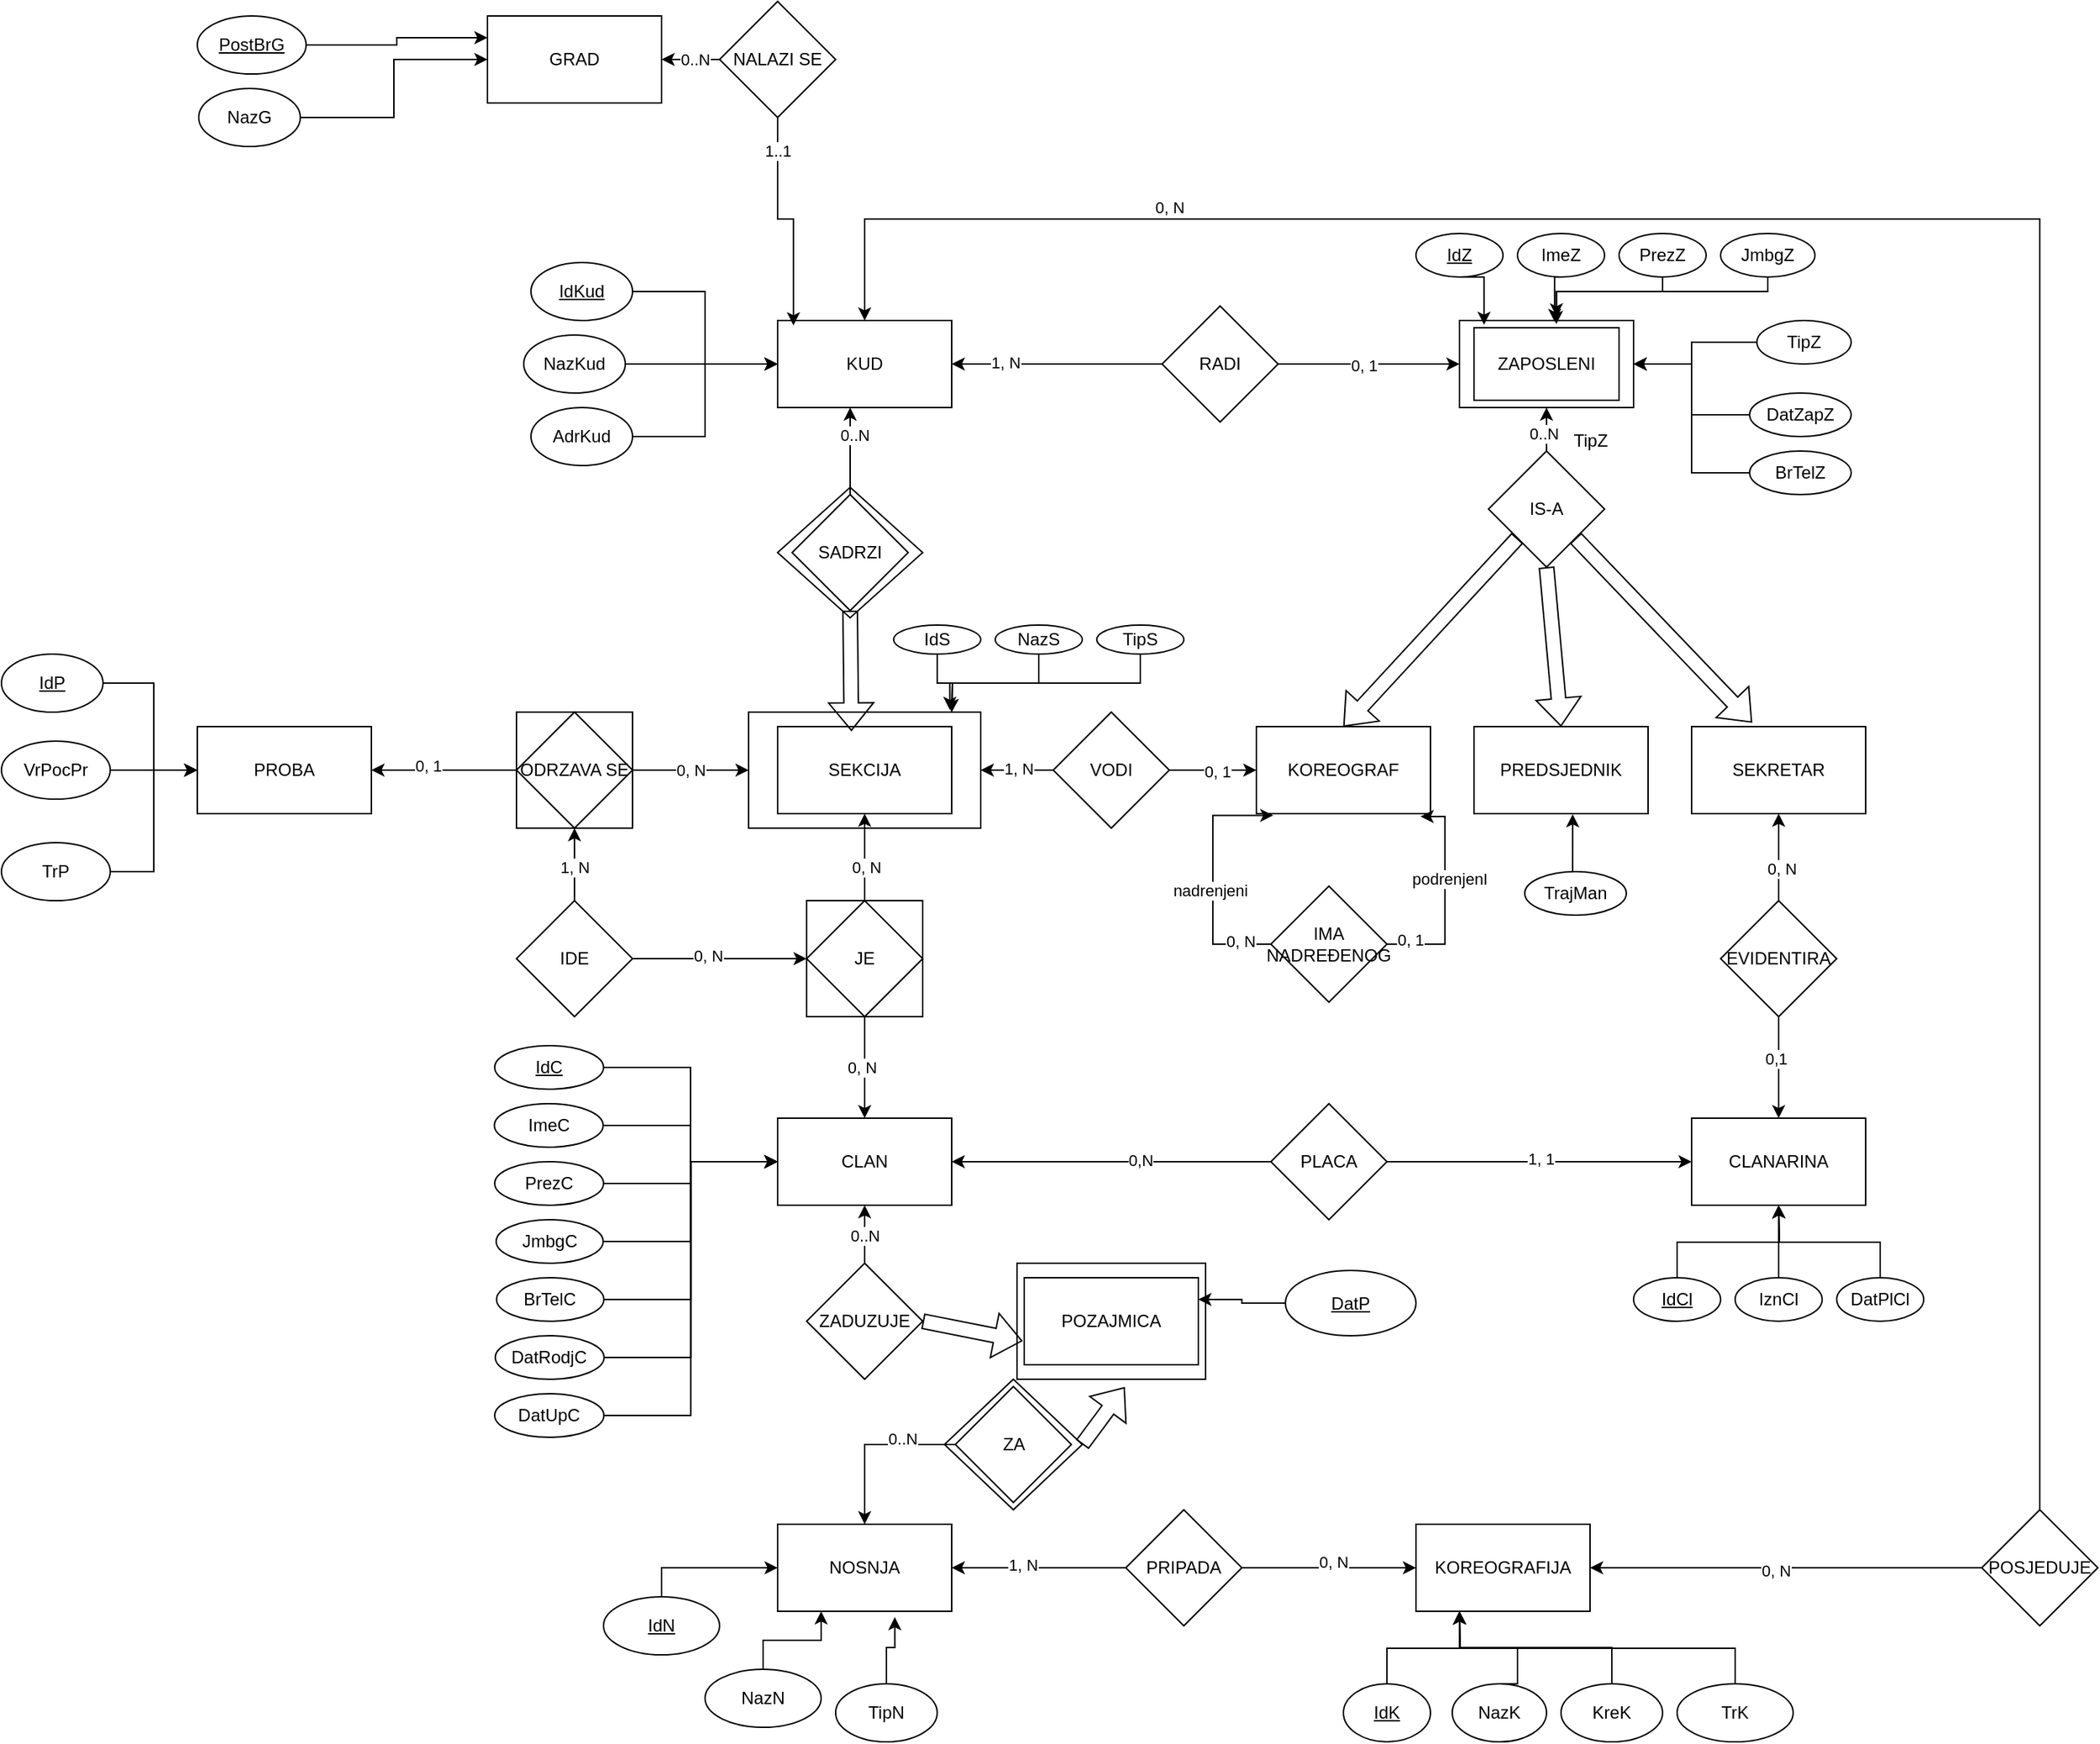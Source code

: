 <mxfile version="24.9.0">
  <diagram name="Page-1" id="mIZZKAZB9E--skXBiEiF">
    <mxGraphModel dx="1900" dy="522" grid="1" gridSize="10" guides="1" tooltips="1" connect="1" arrows="1" fold="1" page="1" pageScale="1" pageWidth="850" pageHeight="1100" math="0" shadow="0">
      <root>
        <mxCell id="0" />
        <mxCell id="1" parent="0" />
        <mxCell id="s2S6JgME6SzRMrmq0q6a-17" value="" style="rounded=0;whiteSpace=wrap;html=1;" parent="1" vertex="1">
          <mxGeometry x="285" y="910" width="130" height="80" as="geometry" />
        </mxCell>
        <mxCell id="CM2-VIgjt1Z2L4gnI3Ru-36" value="" style="rounded=0;whiteSpace=wrap;html=1;" parent="1" vertex="1">
          <mxGeometry x="100" y="530" width="160" height="80" as="geometry" />
        </mxCell>
        <mxCell id="CM2-VIgjt1Z2L4gnI3Ru-21" value="" style="rounded=0;whiteSpace=wrap;html=1;" parent="1" vertex="1">
          <mxGeometry x="140" y="660" width="80" height="80" as="geometry" />
        </mxCell>
        <mxCell id="CM2-VIgjt1Z2L4gnI3Ru-20" value="" style="rounded=0;whiteSpace=wrap;html=1;" parent="1" vertex="1">
          <mxGeometry x="-60" y="530" width="80" height="80" as="geometry" />
        </mxCell>
        <mxCell id="CM2-VIgjt1Z2L4gnI3Ru-6" value="" style="rhombus;whiteSpace=wrap;html=1;" parent="1" vertex="1">
          <mxGeometry x="120" y="375" width="100" height="90" as="geometry" />
        </mxCell>
        <mxCell id="hy04I8dhIgJNK-ExyN5S-1" value="KUD" style="rounded=0;whiteSpace=wrap;html=1;" parent="1" vertex="1">
          <mxGeometry x="120" y="260" width="120" height="60" as="geometry" />
        </mxCell>
        <mxCell id="hy04I8dhIgJNK-ExyN5S-2" value="" style="rounded=0;whiteSpace=wrap;html=1;" parent="1" vertex="1">
          <mxGeometry x="590" y="260" width="120" height="60" as="geometry" />
        </mxCell>
        <mxCell id="hy04I8dhIgJNK-ExyN5S-3" value="RADI" style="rhombus;whiteSpace=wrap;html=1;" parent="1" vertex="1">
          <mxGeometry x="385" y="250" width="80" height="80" as="geometry" />
        </mxCell>
        <mxCell id="hy04I8dhIgJNK-ExyN5S-4" value="" style="endArrow=classic;html=1;rounded=0;exitX=1;exitY=0.5;exitDx=0;exitDy=0;entryX=0;entryY=0.5;entryDx=0;entryDy=0;" parent="1" source="hy04I8dhIgJNK-ExyN5S-3" target="hy04I8dhIgJNK-ExyN5S-2" edge="1">
          <mxGeometry width="50" height="50" relative="1" as="geometry">
            <mxPoint x="420" y="280" as="sourcePoint" />
            <mxPoint x="470" y="230" as="targetPoint" />
          </mxGeometry>
        </mxCell>
        <mxCell id="CM2-VIgjt1Z2L4gnI3Ru-40" value="0, 1" style="edgeLabel;html=1;align=center;verticalAlign=middle;resizable=0;points=[];" parent="hy04I8dhIgJNK-ExyN5S-4" vertex="1" connectable="0">
          <mxGeometry x="-0.062" y="-1" relative="1" as="geometry">
            <mxPoint as="offset" />
          </mxGeometry>
        </mxCell>
        <mxCell id="hy04I8dhIgJNK-ExyN5S-5" value="" style="endArrow=classic;html=1;rounded=0;exitX=0;exitY=0.5;exitDx=0;exitDy=0;entryX=1;entryY=0.5;entryDx=0;entryDy=0;" parent="1" source="hy04I8dhIgJNK-ExyN5S-3" target="hy04I8dhIgJNK-ExyN5S-1" edge="1">
          <mxGeometry width="50" height="50" relative="1" as="geometry">
            <mxPoint x="420" y="280" as="sourcePoint" />
            <mxPoint x="470" y="230" as="targetPoint" />
          </mxGeometry>
        </mxCell>
        <mxCell id="CM2-VIgjt1Z2L4gnI3Ru-39" value="1, N" style="edgeLabel;html=1;align=center;verticalAlign=middle;resizable=0;points=[];" parent="hy04I8dhIgJNK-ExyN5S-5" vertex="1" connectable="0">
          <mxGeometry x="0.499" y="-1" relative="1" as="geometry">
            <mxPoint as="offset" />
          </mxGeometry>
        </mxCell>
        <mxCell id="hy04I8dhIgJNK-ExyN5S-6" value="PREDSJEDNIK" style="rounded=0;whiteSpace=wrap;html=1;" parent="1" vertex="1">
          <mxGeometry x="600" y="540" width="120" height="60" as="geometry" />
        </mxCell>
        <mxCell id="hy04I8dhIgJNK-ExyN5S-7" value="SEKRETAR" style="rounded=0;whiteSpace=wrap;html=1;" parent="1" vertex="1">
          <mxGeometry x="750" y="540" width="120" height="60" as="geometry" />
        </mxCell>
        <mxCell id="hy04I8dhIgJNK-ExyN5S-10" value="KOREOGRAF" style="rounded=0;whiteSpace=wrap;html=1;" parent="1" vertex="1">
          <mxGeometry x="450" y="540" width="120" height="60" as="geometry" />
        </mxCell>
        <mxCell id="hy04I8dhIgJNK-ExyN5S-15" value="CLAN" style="rounded=0;whiteSpace=wrap;html=1;" parent="1" vertex="1">
          <mxGeometry x="120" y="810" width="120" height="60" as="geometry" />
        </mxCell>
        <mxCell id="hy04I8dhIgJNK-ExyN5S-43" style="edgeStyle=orthogonalEdgeStyle;rounded=0;orthogonalLoop=1;jettySize=auto;html=1;exitX=0.5;exitY=0;exitDx=0;exitDy=0;entryX=0.5;entryY=1;entryDx=0;entryDy=0;" parent="1" source="hy04I8dhIgJNK-ExyN5S-41" target="hy04I8dhIgJNK-ExyN5S-2" edge="1">
          <mxGeometry relative="1" as="geometry" />
        </mxCell>
        <mxCell id="s2S6JgME6SzRMrmq0q6a-3" value="0..N" style="edgeLabel;html=1;align=center;verticalAlign=middle;resizable=0;points=[];" parent="hy04I8dhIgJNK-ExyN5S-43" vertex="1" connectable="0">
          <mxGeometry x="-0.169" y="2" relative="1" as="geometry">
            <mxPoint as="offset" />
          </mxGeometry>
        </mxCell>
        <mxCell id="hy04I8dhIgJNK-ExyN5S-41" value="IS-A" style="rhombus;whiteSpace=wrap;html=1;" parent="1" vertex="1">
          <mxGeometry x="610" y="350" width="80" height="80" as="geometry" />
        </mxCell>
        <mxCell id="hy04I8dhIgJNK-ExyN5S-42" value="" style="shape=flexArrow;endArrow=classic;html=1;rounded=0;exitX=1;exitY=1;exitDx=0;exitDy=0;entryX=0.347;entryY=-0.047;entryDx=0;entryDy=0;entryPerimeter=0;" parent="1" source="hy04I8dhIgJNK-ExyN5S-41" target="hy04I8dhIgJNK-ExyN5S-7" edge="1">
          <mxGeometry width="50" height="50" relative="1" as="geometry">
            <mxPoint x="700" y="440" as="sourcePoint" />
            <mxPoint x="750" y="390" as="targetPoint" />
          </mxGeometry>
        </mxCell>
        <mxCell id="hy04I8dhIgJNK-ExyN5S-44" value="" style="shape=flexArrow;endArrow=classic;html=1;rounded=0;exitX=0.5;exitY=1;exitDx=0;exitDy=0;entryX=0.5;entryY=0;entryDx=0;entryDy=0;" parent="1" source="hy04I8dhIgJNK-ExyN5S-41" target="hy04I8dhIgJNK-ExyN5S-6" edge="1">
          <mxGeometry width="50" height="50" relative="1" as="geometry">
            <mxPoint x="370" y="410" as="sourcePoint" />
            <mxPoint x="420" y="360" as="targetPoint" />
          </mxGeometry>
        </mxCell>
        <mxCell id="hy04I8dhIgJNK-ExyN5S-45" value="" style="shape=flexArrow;endArrow=classic;html=1;rounded=0;exitX=0;exitY=1;exitDx=0;exitDy=0;entryX=0.5;entryY=0;entryDx=0;entryDy=0;" parent="1" source="hy04I8dhIgJNK-ExyN5S-41" target="hy04I8dhIgJNK-ExyN5S-10" edge="1">
          <mxGeometry width="50" height="50" relative="1" as="geometry">
            <mxPoint x="370" y="410" as="sourcePoint" />
            <mxPoint x="420" y="360" as="targetPoint" />
          </mxGeometry>
        </mxCell>
        <mxCell id="hy04I8dhIgJNK-ExyN5S-46" value="CLANARINA" style="rounded=0;whiteSpace=wrap;html=1;" parent="1" vertex="1">
          <mxGeometry x="750" y="810" width="120" height="60" as="geometry" />
        </mxCell>
        <mxCell id="hy04I8dhIgJNK-ExyN5S-49" style="edgeStyle=orthogonalEdgeStyle;rounded=0;orthogonalLoop=1;jettySize=auto;html=1;exitX=1;exitY=0.5;exitDx=0;exitDy=0;entryX=0;entryY=0.5;entryDx=0;entryDy=0;" parent="1" source="hy04I8dhIgJNK-ExyN5S-47" target="hy04I8dhIgJNK-ExyN5S-46" edge="1">
          <mxGeometry relative="1" as="geometry" />
        </mxCell>
        <mxCell id="CM2-VIgjt1Z2L4gnI3Ru-46" value="1, 1" style="edgeLabel;html=1;align=center;verticalAlign=middle;resizable=0;points=[];" parent="hy04I8dhIgJNK-ExyN5S-49" vertex="1" connectable="0">
          <mxGeometry x="0.006" y="2" relative="1" as="geometry">
            <mxPoint as="offset" />
          </mxGeometry>
        </mxCell>
        <mxCell id="CM2-VIgjt1Z2L4gnI3Ru-30" style="edgeStyle=orthogonalEdgeStyle;rounded=0;orthogonalLoop=1;jettySize=auto;html=1;exitX=0;exitY=0.5;exitDx=0;exitDy=0;entryX=1;entryY=0.5;entryDx=0;entryDy=0;" parent="1" source="hy04I8dhIgJNK-ExyN5S-47" target="hy04I8dhIgJNK-ExyN5S-15" edge="1">
          <mxGeometry relative="1" as="geometry" />
        </mxCell>
        <mxCell id="CM2-VIgjt1Z2L4gnI3Ru-45" value="0,N" style="edgeLabel;html=1;align=center;verticalAlign=middle;resizable=0;points=[];" parent="CM2-VIgjt1Z2L4gnI3Ru-30" vertex="1" connectable="0">
          <mxGeometry x="-0.178" y="-1" relative="1" as="geometry">
            <mxPoint as="offset" />
          </mxGeometry>
        </mxCell>
        <mxCell id="hy04I8dhIgJNK-ExyN5S-47" value="PLACA" style="rhombus;whiteSpace=wrap;html=1;" parent="1" vertex="1">
          <mxGeometry x="460" y="800" width="80" height="80" as="geometry" />
        </mxCell>
        <mxCell id="hy04I8dhIgJNK-ExyN5S-51" style="edgeStyle=orthogonalEdgeStyle;rounded=0;orthogonalLoop=1;jettySize=auto;html=1;exitX=0.5;exitY=0;exitDx=0;exitDy=0;entryX=0.5;entryY=1;entryDx=0;entryDy=0;" parent="1" source="hy04I8dhIgJNK-ExyN5S-50" target="hy04I8dhIgJNK-ExyN5S-7" edge="1">
          <mxGeometry relative="1" as="geometry" />
        </mxCell>
        <mxCell id="CM2-VIgjt1Z2L4gnI3Ru-54" value="0, N" style="edgeLabel;html=1;align=center;verticalAlign=middle;resizable=0;points=[];" parent="hy04I8dhIgJNK-ExyN5S-51" vertex="1" connectable="0">
          <mxGeometry x="-0.243" y="-2" relative="1" as="geometry">
            <mxPoint as="offset" />
          </mxGeometry>
        </mxCell>
        <mxCell id="hy04I8dhIgJNK-ExyN5S-52" style="edgeStyle=orthogonalEdgeStyle;rounded=0;orthogonalLoop=1;jettySize=auto;html=1;exitX=0.5;exitY=1;exitDx=0;exitDy=0;entryX=0.5;entryY=0;entryDx=0;entryDy=0;" parent="1" source="hy04I8dhIgJNK-ExyN5S-50" target="hy04I8dhIgJNK-ExyN5S-46" edge="1">
          <mxGeometry relative="1" as="geometry" />
        </mxCell>
        <mxCell id="CM2-VIgjt1Z2L4gnI3Ru-53" value="0,1" style="edgeLabel;html=1;align=center;verticalAlign=middle;resizable=0;points=[];" parent="hy04I8dhIgJNK-ExyN5S-52" vertex="1" connectable="0">
          <mxGeometry x="-0.183" y="-2" relative="1" as="geometry">
            <mxPoint as="offset" />
          </mxGeometry>
        </mxCell>
        <mxCell id="hy04I8dhIgJNK-ExyN5S-50" value="EVIDENTIRA" style="rhombus;whiteSpace=wrap;html=1;" parent="1" vertex="1">
          <mxGeometry x="770" y="660" width="80" height="80" as="geometry" />
        </mxCell>
        <mxCell id="CM2-VIgjt1Z2L4gnI3Ru-3" style="edgeStyle=orthogonalEdgeStyle;rounded=0;orthogonalLoop=1;jettySize=auto;html=1;exitX=0.5;exitY=0;exitDx=0;exitDy=0;" parent="1" source="CM2-VIgjt1Z2L4gnI3Ru-1" target="hy04I8dhIgJNK-ExyN5S-1" edge="1">
          <mxGeometry relative="1" as="geometry">
            <Array as="points">
              <mxPoint x="170" y="340" />
              <mxPoint x="170" y="340" />
            </Array>
          </mxGeometry>
        </mxCell>
        <mxCell id="xCsh317UERCahLKjyAqL-1" value="0..N" style="edgeLabel;html=1;align=center;verticalAlign=middle;resizable=0;points=[];" parent="CM2-VIgjt1Z2L4gnI3Ru-3" vertex="1" connectable="0">
          <mxGeometry x="0.386" y="-3" relative="1" as="geometry">
            <mxPoint as="offset" />
          </mxGeometry>
        </mxCell>
        <mxCell id="CM2-VIgjt1Z2L4gnI3Ru-1" value="SADRZI" style="rhombus;whiteSpace=wrap;html=1;" parent="1" vertex="1">
          <mxGeometry x="130" y="380" width="80" height="80" as="geometry" />
        </mxCell>
        <mxCell id="CM2-VIgjt1Z2L4gnI3Ru-2" value="SEKCIJA" style="rounded=0;whiteSpace=wrap;html=1;" parent="1" vertex="1">
          <mxGeometry x="120" y="540" width="120" height="60" as="geometry" />
        </mxCell>
        <mxCell id="CM2-VIgjt1Z2L4gnI3Ru-8" value="" style="shape=flexArrow;endArrow=classic;html=1;rounded=0;exitX=0.5;exitY=1;exitDx=0;exitDy=0;entryX=0.424;entryY=0.052;entryDx=0;entryDy=0;entryPerimeter=0;" parent="1" source="CM2-VIgjt1Z2L4gnI3Ru-1" target="CM2-VIgjt1Z2L4gnI3Ru-2" edge="1">
          <mxGeometry width="50" height="50" relative="1" as="geometry">
            <mxPoint x="-20" y="500" as="sourcePoint" />
            <mxPoint x="30" y="450" as="targetPoint" />
          </mxGeometry>
        </mxCell>
        <mxCell id="CM2-VIgjt1Z2L4gnI3Ru-10" style="edgeStyle=orthogonalEdgeStyle;rounded=0;orthogonalLoop=1;jettySize=auto;html=1;exitX=0.5;exitY=0;exitDx=0;exitDy=0;entryX=0.5;entryY=1;entryDx=0;entryDy=0;" parent="1" source="CM2-VIgjt1Z2L4gnI3Ru-9" target="CM2-VIgjt1Z2L4gnI3Ru-2" edge="1">
          <mxGeometry relative="1" as="geometry" />
        </mxCell>
        <mxCell id="CM2-VIgjt1Z2L4gnI3Ru-43" value="0, N" style="edgeLabel;html=1;align=center;verticalAlign=middle;resizable=0;points=[];" parent="CM2-VIgjt1Z2L4gnI3Ru-10" vertex="1" connectable="0">
          <mxGeometry x="-0.227" y="-1" relative="1" as="geometry">
            <mxPoint as="offset" />
          </mxGeometry>
        </mxCell>
        <mxCell id="CM2-VIgjt1Z2L4gnI3Ru-11" style="edgeStyle=orthogonalEdgeStyle;rounded=0;orthogonalLoop=1;jettySize=auto;html=1;exitX=0.5;exitY=1;exitDx=0;exitDy=0;entryX=0.5;entryY=0;entryDx=0;entryDy=0;" parent="1" source="CM2-VIgjt1Z2L4gnI3Ru-9" target="hy04I8dhIgJNK-ExyN5S-15" edge="1">
          <mxGeometry relative="1" as="geometry" />
        </mxCell>
        <mxCell id="CM2-VIgjt1Z2L4gnI3Ru-44" value="0, N" style="edgeLabel;html=1;align=center;verticalAlign=middle;resizable=0;points=[];" parent="CM2-VIgjt1Z2L4gnI3Ru-11" vertex="1" connectable="0">
          <mxGeometry x="-0.006" y="-2" relative="1" as="geometry">
            <mxPoint as="offset" />
          </mxGeometry>
        </mxCell>
        <mxCell id="CM2-VIgjt1Z2L4gnI3Ru-9" value="JE" style="rhombus;whiteSpace=wrap;html=1;" parent="1" vertex="1">
          <mxGeometry x="140" y="660" width="80" height="80" as="geometry" />
        </mxCell>
        <mxCell id="CM2-VIgjt1Z2L4gnI3Ru-14" style="edgeStyle=orthogonalEdgeStyle;rounded=0;orthogonalLoop=1;jettySize=auto;html=1;exitX=1;exitY=0.5;exitDx=0;exitDy=0;entryX=0;entryY=0.5;entryDx=0;entryDy=0;" parent="1" source="CM2-VIgjt1Z2L4gnI3Ru-12" target="hy04I8dhIgJNK-ExyN5S-10" edge="1">
          <mxGeometry relative="1" as="geometry" />
        </mxCell>
        <mxCell id="CM2-VIgjt1Z2L4gnI3Ru-41" value="0, 1" style="edgeLabel;html=1;align=center;verticalAlign=middle;resizable=0;points=[];" parent="CM2-VIgjt1Z2L4gnI3Ru-14" vertex="1" connectable="0">
          <mxGeometry x="0.087" y="-1" relative="1" as="geometry">
            <mxPoint as="offset" />
          </mxGeometry>
        </mxCell>
        <mxCell id="CM2-VIgjt1Z2L4gnI3Ru-37" style="edgeStyle=orthogonalEdgeStyle;rounded=0;orthogonalLoop=1;jettySize=auto;html=1;exitX=0;exitY=0.5;exitDx=0;exitDy=0;entryX=1;entryY=0.5;entryDx=0;entryDy=0;" parent="1" source="CM2-VIgjt1Z2L4gnI3Ru-12" target="CM2-VIgjt1Z2L4gnI3Ru-36" edge="1">
          <mxGeometry relative="1" as="geometry" />
        </mxCell>
        <mxCell id="CM2-VIgjt1Z2L4gnI3Ru-42" value="1, N" style="edgeLabel;html=1;align=center;verticalAlign=middle;resizable=0;points=[];" parent="CM2-VIgjt1Z2L4gnI3Ru-37" vertex="1" connectable="0">
          <mxGeometry x="-0.024" y="-1" relative="1" as="geometry">
            <mxPoint as="offset" />
          </mxGeometry>
        </mxCell>
        <mxCell id="CM2-VIgjt1Z2L4gnI3Ru-12" value="VODI" style="rhombus;whiteSpace=wrap;html=1;" parent="1" vertex="1">
          <mxGeometry x="310" y="530" width="80" height="80" as="geometry" />
        </mxCell>
        <mxCell id="CM2-VIgjt1Z2L4gnI3Ru-15" value="PROBA" style="rounded=0;whiteSpace=wrap;html=1;" parent="1" vertex="1">
          <mxGeometry x="-280" y="540" width="120" height="60" as="geometry" />
        </mxCell>
        <mxCell id="CM2-VIgjt1Z2L4gnI3Ru-18" style="edgeStyle=orthogonalEdgeStyle;rounded=0;orthogonalLoop=1;jettySize=auto;html=1;exitX=0;exitY=0.5;exitDx=0;exitDy=0;entryX=1;entryY=0.5;entryDx=0;entryDy=0;" parent="1" source="CM2-VIgjt1Z2L4gnI3Ru-16" target="CM2-VIgjt1Z2L4gnI3Ru-15" edge="1">
          <mxGeometry relative="1" as="geometry" />
        </mxCell>
        <mxCell id="CM2-VIgjt1Z2L4gnI3Ru-47" value="0, 1" style="edgeLabel;html=1;align=center;verticalAlign=middle;resizable=0;points=[];" parent="CM2-VIgjt1Z2L4gnI3Ru-18" vertex="1" connectable="0">
          <mxGeometry x="0.224" y="-3" relative="1" as="geometry">
            <mxPoint as="offset" />
          </mxGeometry>
        </mxCell>
        <mxCell id="CM2-VIgjt1Z2L4gnI3Ru-38" style="edgeStyle=orthogonalEdgeStyle;rounded=0;orthogonalLoop=1;jettySize=auto;html=1;exitX=1;exitY=0.5;exitDx=0;exitDy=0;entryX=0;entryY=0.5;entryDx=0;entryDy=0;" parent="1" source="CM2-VIgjt1Z2L4gnI3Ru-16" target="CM2-VIgjt1Z2L4gnI3Ru-36" edge="1">
          <mxGeometry relative="1" as="geometry" />
        </mxCell>
        <mxCell id="CM2-VIgjt1Z2L4gnI3Ru-48" value="0, N" style="edgeLabel;html=1;align=center;verticalAlign=middle;resizable=0;points=[];" parent="CM2-VIgjt1Z2L4gnI3Ru-38" vertex="1" connectable="0">
          <mxGeometry x="-0.005" relative="1" as="geometry">
            <mxPoint as="offset" />
          </mxGeometry>
        </mxCell>
        <mxCell id="CM2-VIgjt1Z2L4gnI3Ru-16" value="ODRZAVA SE" style="rhombus;whiteSpace=wrap;html=1;" parent="1" vertex="1">
          <mxGeometry x="-60" y="530" width="80" height="80" as="geometry" />
        </mxCell>
        <mxCell id="CM2-VIgjt1Z2L4gnI3Ru-23" style="edgeStyle=orthogonalEdgeStyle;rounded=0;orthogonalLoop=1;jettySize=auto;html=1;exitX=1;exitY=0.5;exitDx=0;exitDy=0;entryX=0;entryY=0.5;entryDx=0;entryDy=0;" parent="1" source="CM2-VIgjt1Z2L4gnI3Ru-22" target="CM2-VIgjt1Z2L4gnI3Ru-9" edge="1">
          <mxGeometry relative="1" as="geometry">
            <Array as="points">
              <mxPoint x="70" y="700" />
              <mxPoint x="70" y="700" />
            </Array>
          </mxGeometry>
        </mxCell>
        <mxCell id="CM2-VIgjt1Z2L4gnI3Ru-49" value="0, N" style="edgeLabel;html=1;align=center;verticalAlign=middle;resizable=0;points=[];" parent="CM2-VIgjt1Z2L4gnI3Ru-23" vertex="1" connectable="0">
          <mxGeometry x="-0.137" y="2" relative="1" as="geometry">
            <mxPoint as="offset" />
          </mxGeometry>
        </mxCell>
        <mxCell id="CM2-VIgjt1Z2L4gnI3Ru-24" style="edgeStyle=orthogonalEdgeStyle;rounded=0;orthogonalLoop=1;jettySize=auto;html=1;exitX=0.5;exitY=0;exitDx=0;exitDy=0;entryX=0.5;entryY=1;entryDx=0;entryDy=0;" parent="1" source="CM2-VIgjt1Z2L4gnI3Ru-22" target="CM2-VIgjt1Z2L4gnI3Ru-16" edge="1">
          <mxGeometry relative="1" as="geometry" />
        </mxCell>
        <mxCell id="CM2-VIgjt1Z2L4gnI3Ru-50" value="1, N" style="edgeLabel;html=1;align=center;verticalAlign=middle;resizable=0;points=[];" parent="CM2-VIgjt1Z2L4gnI3Ru-24" vertex="1" connectable="0">
          <mxGeometry x="-0.072" relative="1" as="geometry">
            <mxPoint as="offset" />
          </mxGeometry>
        </mxCell>
        <mxCell id="CM2-VIgjt1Z2L4gnI3Ru-22" value="IDE" style="rhombus;whiteSpace=wrap;html=1;" parent="1" vertex="1">
          <mxGeometry x="-60" y="660" width="80" height="80" as="geometry" />
        </mxCell>
        <mxCell id="joY-Sn_8TgXlIj9j0hOH-3" style="edgeStyle=orthogonalEdgeStyle;rounded=0;orthogonalLoop=1;jettySize=auto;html=1;exitX=0.5;exitY=0;exitDx=0;exitDy=0;entryX=0.5;entryY=1;entryDx=0;entryDy=0;" edge="1" parent="1" source="CM2-VIgjt1Z2L4gnI3Ru-25" target="hy04I8dhIgJNK-ExyN5S-15">
          <mxGeometry relative="1" as="geometry" />
        </mxCell>
        <mxCell id="joY-Sn_8TgXlIj9j0hOH-4" value="0..N" style="edgeLabel;html=1;align=center;verticalAlign=middle;resizable=0;points=[];" vertex="1" connectable="0" parent="joY-Sn_8TgXlIj9j0hOH-3">
          <mxGeometry x="-0.03" relative="1" as="geometry">
            <mxPoint as="offset" />
          </mxGeometry>
        </mxCell>
        <mxCell id="CM2-VIgjt1Z2L4gnI3Ru-25" value="ZADUZUJE" style="rhombus;whiteSpace=wrap;html=1;" parent="1" vertex="1">
          <mxGeometry x="140" y="910" width="80" height="80" as="geometry" />
        </mxCell>
        <mxCell id="CM2-VIgjt1Z2L4gnI3Ru-27" value="NOSNJA" style="rounded=0;whiteSpace=wrap;html=1;" parent="1" vertex="1">
          <mxGeometry x="120" y="1090" width="120" height="60" as="geometry" />
        </mxCell>
        <mxCell id="CM2-VIgjt1Z2L4gnI3Ru-55" value="KOREOGRAFIJA" style="rounded=0;whiteSpace=wrap;html=1;" parent="1" vertex="1">
          <mxGeometry x="560" y="1090" width="120" height="60" as="geometry" />
        </mxCell>
        <mxCell id="CM2-VIgjt1Z2L4gnI3Ru-59" style="edgeStyle=orthogonalEdgeStyle;rounded=0;orthogonalLoop=1;jettySize=auto;html=1;exitX=0;exitY=0.5;exitDx=0;exitDy=0;entryX=1;entryY=0.5;entryDx=0;entryDy=0;" parent="1" source="CM2-VIgjt1Z2L4gnI3Ru-57" target="CM2-VIgjt1Z2L4gnI3Ru-27" edge="1">
          <mxGeometry relative="1" as="geometry" />
        </mxCell>
        <mxCell id="CM2-VIgjt1Z2L4gnI3Ru-61" value="1, N" style="edgeLabel;html=1;align=center;verticalAlign=middle;resizable=0;points=[];" parent="CM2-VIgjt1Z2L4gnI3Ru-59" vertex="1" connectable="0">
          <mxGeometry x="0.19" y="-2" relative="1" as="geometry">
            <mxPoint as="offset" />
          </mxGeometry>
        </mxCell>
        <mxCell id="CM2-VIgjt1Z2L4gnI3Ru-60" style="edgeStyle=orthogonalEdgeStyle;rounded=0;orthogonalLoop=1;jettySize=auto;html=1;exitX=1;exitY=0.5;exitDx=0;exitDy=0;entryX=0;entryY=0.5;entryDx=0;entryDy=0;" parent="1" source="CM2-VIgjt1Z2L4gnI3Ru-57" target="CM2-VIgjt1Z2L4gnI3Ru-55" edge="1">
          <mxGeometry relative="1" as="geometry" />
        </mxCell>
        <mxCell id="CM2-VIgjt1Z2L4gnI3Ru-62" value="0, N" style="edgeLabel;html=1;align=center;verticalAlign=middle;resizable=0;points=[];" parent="CM2-VIgjt1Z2L4gnI3Ru-60" vertex="1" connectable="0">
          <mxGeometry x="0.038" y="4" relative="1" as="geometry">
            <mxPoint as="offset" />
          </mxGeometry>
        </mxCell>
        <mxCell id="CM2-VIgjt1Z2L4gnI3Ru-57" value="PRIPADA" style="rhombus;whiteSpace=wrap;html=1;" parent="1" vertex="1">
          <mxGeometry x="360" y="1080" width="80" height="80" as="geometry" />
        </mxCell>
        <mxCell id="CM2-VIgjt1Z2L4gnI3Ru-64" style="edgeStyle=orthogonalEdgeStyle;rounded=0;orthogonalLoop=1;jettySize=auto;html=1;exitX=0;exitY=0.5;exitDx=0;exitDy=0;entryX=1;entryY=0.5;entryDx=0;entryDy=0;" parent="1" source="CM2-VIgjt1Z2L4gnI3Ru-63" target="CM2-VIgjt1Z2L4gnI3Ru-55" edge="1">
          <mxGeometry relative="1" as="geometry" />
        </mxCell>
        <mxCell id="CM2-VIgjt1Z2L4gnI3Ru-65" value="0, N" style="edgeLabel;html=1;align=center;verticalAlign=middle;resizable=0;points=[];" parent="CM2-VIgjt1Z2L4gnI3Ru-64" vertex="1" connectable="0">
          <mxGeometry x="0.055" y="2" relative="1" as="geometry">
            <mxPoint as="offset" />
          </mxGeometry>
        </mxCell>
        <mxCell id="CM2-VIgjt1Z2L4gnI3Ru-66" style="edgeStyle=orthogonalEdgeStyle;rounded=0;orthogonalLoop=1;jettySize=auto;html=1;exitX=0.5;exitY=0;exitDx=0;exitDy=0;entryX=0.5;entryY=0;entryDx=0;entryDy=0;" parent="1" source="CM2-VIgjt1Z2L4gnI3Ru-63" target="hy04I8dhIgJNK-ExyN5S-1" edge="1">
          <mxGeometry relative="1" as="geometry">
            <Array as="points">
              <mxPoint x="990" y="190" />
              <mxPoint x="180" y="190" />
            </Array>
          </mxGeometry>
        </mxCell>
        <mxCell id="CM2-VIgjt1Z2L4gnI3Ru-67" value="0, N" style="edgeLabel;html=1;align=center;verticalAlign=middle;resizable=0;points=[];" parent="CM2-VIgjt1Z2L4gnI3Ru-66" vertex="1" connectable="0">
          <mxGeometry x="0.683" y="-8" relative="1" as="geometry">
            <mxPoint x="-1" as="offset" />
          </mxGeometry>
        </mxCell>
        <mxCell id="CM2-VIgjt1Z2L4gnI3Ru-63" value="POSJEDUJE" style="rhombus;whiteSpace=wrap;html=1;" parent="1" vertex="1">
          <mxGeometry x="950" y="1080" width="80" height="80" as="geometry" />
        </mxCell>
        <mxCell id="CM2-VIgjt1Z2L4gnI3Ru-68" value="IMA NADREĐENOG" style="rhombus;whiteSpace=wrap;html=1;" parent="1" vertex="1">
          <mxGeometry x="460" y="650" width="80" height="80" as="geometry" />
        </mxCell>
        <mxCell id="CM2-VIgjt1Z2L4gnI3Ru-69" style="edgeStyle=orthogonalEdgeStyle;rounded=0;orthogonalLoop=1;jettySize=auto;html=1;exitX=0;exitY=0.5;exitDx=0;exitDy=0;entryX=0.097;entryY=1.02;entryDx=0;entryDy=0;entryPerimeter=0;" parent="1" source="CM2-VIgjt1Z2L4gnI3Ru-68" target="hy04I8dhIgJNK-ExyN5S-10" edge="1">
          <mxGeometry relative="1" as="geometry">
            <Array as="points">
              <mxPoint x="420" y="690" />
              <mxPoint x="420" y="601" />
            </Array>
          </mxGeometry>
        </mxCell>
        <mxCell id="CM2-VIgjt1Z2L4gnI3Ru-71" value="nadrenjeni" style="edgeLabel;html=1;align=center;verticalAlign=middle;resizable=0;points=[];" parent="CM2-VIgjt1Z2L4gnI3Ru-69" vertex="1" connectable="0">
          <mxGeometry x="-0.089" y="2" relative="1" as="geometry">
            <mxPoint as="offset" />
          </mxGeometry>
        </mxCell>
        <mxCell id="CM2-VIgjt1Z2L4gnI3Ru-72" value="0, N" style="edgeLabel;html=1;align=center;verticalAlign=middle;resizable=0;points=[];" parent="CM2-VIgjt1Z2L4gnI3Ru-69" vertex="1" connectable="0">
          <mxGeometry x="-0.749" y="-2" relative="1" as="geometry">
            <mxPoint as="offset" />
          </mxGeometry>
        </mxCell>
        <mxCell id="CM2-VIgjt1Z2L4gnI3Ru-70" style="edgeStyle=orthogonalEdgeStyle;rounded=0;orthogonalLoop=1;jettySize=auto;html=1;exitX=1;exitY=0.5;exitDx=0;exitDy=0;entryX=0.943;entryY=1.033;entryDx=0;entryDy=0;entryPerimeter=0;" parent="1" source="CM2-VIgjt1Z2L4gnI3Ru-68" target="hy04I8dhIgJNK-ExyN5S-10" edge="1">
          <mxGeometry relative="1" as="geometry">
            <Array as="points">
              <mxPoint x="580" y="690" />
              <mxPoint x="580" y="602" />
            </Array>
          </mxGeometry>
        </mxCell>
        <mxCell id="CM2-VIgjt1Z2L4gnI3Ru-73" value="podrenjenI" style="edgeLabel;html=1;align=center;verticalAlign=middle;resizable=0;points=[];" parent="CM2-VIgjt1Z2L4gnI3Ru-70" vertex="1" connectable="0">
          <mxGeometry x="0.182" y="-3" relative="1" as="geometry">
            <mxPoint as="offset" />
          </mxGeometry>
        </mxCell>
        <mxCell id="CM2-VIgjt1Z2L4gnI3Ru-74" value="0, 1" style="edgeLabel;html=1;align=center;verticalAlign=middle;resizable=0;points=[];" parent="CM2-VIgjt1Z2L4gnI3Ru-70" vertex="1" connectable="0">
          <mxGeometry x="-0.785" y="3" relative="1" as="geometry">
            <mxPoint as="offset" />
          </mxGeometry>
        </mxCell>
        <mxCell id="CM2-VIgjt1Z2L4gnI3Ru-76" style="edgeStyle=orthogonalEdgeStyle;rounded=0;orthogonalLoop=1;jettySize=auto;html=1;exitX=0.5;exitY=0;exitDx=0;exitDy=0;entryX=0;entryY=0.5;entryDx=0;entryDy=0;" parent="1" source="CM2-VIgjt1Z2L4gnI3Ru-75" target="CM2-VIgjt1Z2L4gnI3Ru-27" edge="1">
          <mxGeometry relative="1" as="geometry" />
        </mxCell>
        <mxCell id="CM2-VIgjt1Z2L4gnI3Ru-75" value="&lt;u&gt;IdN&lt;/u&gt;" style="ellipse;whiteSpace=wrap;html=1;" parent="1" vertex="1">
          <mxGeometry y="1140" width="80" height="40" as="geometry" />
        </mxCell>
        <mxCell id="CM2-VIgjt1Z2L4gnI3Ru-78" style="edgeStyle=orthogonalEdgeStyle;rounded=0;orthogonalLoop=1;jettySize=auto;html=1;exitX=0.5;exitY=0;exitDx=0;exitDy=0;entryX=0.25;entryY=1;entryDx=0;entryDy=0;" parent="1" source="CM2-VIgjt1Z2L4gnI3Ru-77" target="CM2-VIgjt1Z2L4gnI3Ru-27" edge="1">
          <mxGeometry relative="1" as="geometry" />
        </mxCell>
        <mxCell id="CM2-VIgjt1Z2L4gnI3Ru-77" value="NazN" style="ellipse;whiteSpace=wrap;html=1;" parent="1" vertex="1">
          <mxGeometry x="70" y="1190" width="80" height="40" as="geometry" />
        </mxCell>
        <mxCell id="CM2-VIgjt1Z2L4gnI3Ru-79" value="TipN" style="ellipse;whiteSpace=wrap;html=1;" parent="1" vertex="1">
          <mxGeometry x="160" y="1200" width="70" height="40" as="geometry" />
        </mxCell>
        <mxCell id="CM2-VIgjt1Z2L4gnI3Ru-80" style="edgeStyle=orthogonalEdgeStyle;rounded=0;orthogonalLoop=1;jettySize=auto;html=1;exitX=0.5;exitY=0;exitDx=0;exitDy=0;entryX=0.673;entryY=1.067;entryDx=0;entryDy=0;entryPerimeter=0;" parent="1" source="CM2-VIgjt1Z2L4gnI3Ru-79" target="CM2-VIgjt1Z2L4gnI3Ru-27" edge="1">
          <mxGeometry relative="1" as="geometry" />
        </mxCell>
        <mxCell id="dCuC0P2UGHGla97l-apu-9" style="edgeStyle=orthogonalEdgeStyle;rounded=0;orthogonalLoop=1;jettySize=auto;html=1;exitX=0.5;exitY=0;exitDx=0;exitDy=0;" parent="1" source="CM2-VIgjt1Z2L4gnI3Ru-81" edge="1">
          <mxGeometry relative="1" as="geometry">
            <mxPoint x="590" y="1150" as="targetPoint" />
          </mxGeometry>
        </mxCell>
        <mxCell id="CM2-VIgjt1Z2L4gnI3Ru-81" value="&lt;u&gt;IdK&lt;/u&gt;" style="ellipse;whiteSpace=wrap;html=1;" parent="1" vertex="1">
          <mxGeometry x="510" y="1200" width="60" height="40" as="geometry" />
        </mxCell>
        <mxCell id="dCuC0P2UGHGla97l-apu-3" style="edgeStyle=orthogonalEdgeStyle;rounded=0;orthogonalLoop=1;jettySize=auto;html=1;exitX=0.5;exitY=0;exitDx=0;exitDy=0;entryX=0.25;entryY=1;entryDx=0;entryDy=0;" parent="1" source="dCuC0P2UGHGla97l-apu-1" target="CM2-VIgjt1Z2L4gnI3Ru-55" edge="1">
          <mxGeometry relative="1" as="geometry">
            <Array as="points">
              <mxPoint x="630" y="1200" />
              <mxPoint x="630" y="1175" />
              <mxPoint x="590" y="1175" />
            </Array>
          </mxGeometry>
        </mxCell>
        <mxCell id="dCuC0P2UGHGla97l-apu-1" value="NazK" style="ellipse;whiteSpace=wrap;html=1;" parent="1" vertex="1">
          <mxGeometry x="585" y="1200" width="65" height="40" as="geometry" />
        </mxCell>
        <mxCell id="dCuC0P2UGHGla97l-apu-10" style="edgeStyle=orthogonalEdgeStyle;rounded=0;orthogonalLoop=1;jettySize=auto;html=1;exitX=0.5;exitY=0;exitDx=0;exitDy=0;entryX=0.25;entryY=1;entryDx=0;entryDy=0;" parent="1" source="dCuC0P2UGHGla97l-apu-4" target="CM2-VIgjt1Z2L4gnI3Ru-55" edge="1">
          <mxGeometry relative="1" as="geometry" />
        </mxCell>
        <mxCell id="dCuC0P2UGHGla97l-apu-4" value="KreK" style="ellipse;whiteSpace=wrap;html=1;" parent="1" vertex="1">
          <mxGeometry x="660" y="1200" width="70" height="40" as="geometry" />
        </mxCell>
        <mxCell id="dCuC0P2UGHGla97l-apu-8" style="edgeStyle=orthogonalEdgeStyle;rounded=0;orthogonalLoop=1;jettySize=auto;html=1;exitX=0.5;exitY=0;exitDx=0;exitDy=0;" parent="1" source="dCuC0P2UGHGla97l-apu-6" edge="1">
          <mxGeometry relative="1" as="geometry">
            <mxPoint x="590" y="1150" as="targetPoint" />
          </mxGeometry>
        </mxCell>
        <mxCell id="dCuC0P2UGHGla97l-apu-6" value="TrK" style="ellipse;whiteSpace=wrap;html=1;" parent="1" vertex="1">
          <mxGeometry x="740" y="1200" width="80" height="40" as="geometry" />
        </mxCell>
        <mxCell id="dCuC0P2UGHGla97l-apu-15" style="edgeStyle=orthogonalEdgeStyle;rounded=0;orthogonalLoop=1;jettySize=auto;html=1;exitX=0.5;exitY=0;exitDx=0;exitDy=0;" parent="1" source="dCuC0P2UGHGla97l-apu-11" edge="1">
          <mxGeometry relative="1" as="geometry">
            <mxPoint x="810" y="870" as="targetPoint" />
          </mxGeometry>
        </mxCell>
        <mxCell id="dCuC0P2UGHGla97l-apu-11" value="&lt;u&gt;IdCl&lt;/u&gt;" style="ellipse;whiteSpace=wrap;html=1;" parent="1" vertex="1">
          <mxGeometry x="710" y="920" width="60" height="30" as="geometry" />
        </mxCell>
        <mxCell id="dCuC0P2UGHGla97l-apu-14" style="edgeStyle=orthogonalEdgeStyle;rounded=0;orthogonalLoop=1;jettySize=auto;html=1;exitX=0.5;exitY=0;exitDx=0;exitDy=0;entryX=0.5;entryY=1;entryDx=0;entryDy=0;" parent="1" source="dCuC0P2UGHGla97l-apu-12" target="hy04I8dhIgJNK-ExyN5S-46" edge="1">
          <mxGeometry relative="1" as="geometry" />
        </mxCell>
        <mxCell id="dCuC0P2UGHGla97l-apu-12" value="IznCl" style="ellipse;whiteSpace=wrap;html=1;" parent="1" vertex="1">
          <mxGeometry x="780" y="920" width="60" height="30" as="geometry" />
        </mxCell>
        <mxCell id="dCuC0P2UGHGla97l-apu-16" style="edgeStyle=orthogonalEdgeStyle;rounded=0;orthogonalLoop=1;jettySize=auto;html=1;exitX=0.5;exitY=0;exitDx=0;exitDy=0;" parent="1" source="dCuC0P2UGHGla97l-apu-13" edge="1">
          <mxGeometry relative="1" as="geometry">
            <mxPoint x="810" y="870" as="targetPoint" />
          </mxGeometry>
        </mxCell>
        <mxCell id="dCuC0P2UGHGla97l-apu-13" value="DatPlCl" style="ellipse;whiteSpace=wrap;html=1;" parent="1" vertex="1">
          <mxGeometry x="850" y="920" width="60" height="30" as="geometry" />
        </mxCell>
        <mxCell id="dCuC0P2UGHGla97l-apu-23" style="edgeStyle=orthogonalEdgeStyle;rounded=0;orthogonalLoop=1;jettySize=auto;html=1;exitX=1;exitY=0.5;exitDx=0;exitDy=0;entryX=0;entryY=0.5;entryDx=0;entryDy=0;" parent="1" source="dCuC0P2UGHGla97l-apu-18" target="CM2-VIgjt1Z2L4gnI3Ru-15" edge="1">
          <mxGeometry relative="1" as="geometry">
            <Array as="points">
              <mxPoint x="-310" y="510" />
              <mxPoint x="-310" y="570" />
            </Array>
          </mxGeometry>
        </mxCell>
        <mxCell id="dCuC0P2UGHGla97l-apu-18" value="&lt;u&gt;IdP&lt;/u&gt;" style="ellipse;whiteSpace=wrap;html=1;" parent="1" vertex="1">
          <mxGeometry x="-415" y="490" width="70" height="40" as="geometry" />
        </mxCell>
        <mxCell id="dCuC0P2UGHGla97l-apu-27" style="edgeStyle=orthogonalEdgeStyle;rounded=0;orthogonalLoop=1;jettySize=auto;html=1;exitX=1;exitY=0.5;exitDx=0;exitDy=0;entryX=0;entryY=0.5;entryDx=0;entryDy=0;" parent="1" source="dCuC0P2UGHGla97l-apu-19" target="hy04I8dhIgJNK-ExyN5S-1" edge="1">
          <mxGeometry relative="1" as="geometry" />
        </mxCell>
        <mxCell id="dCuC0P2UGHGla97l-apu-19" value="&lt;u&gt;IdKud&lt;/u&gt;" style="ellipse;whiteSpace=wrap;html=1;" parent="1" vertex="1">
          <mxGeometry x="-50" y="220" width="70" height="40" as="geometry" />
        </mxCell>
        <mxCell id="dCuC0P2UGHGla97l-apu-22" style="edgeStyle=orthogonalEdgeStyle;rounded=0;orthogonalLoop=1;jettySize=auto;html=1;exitX=1;exitY=0.5;exitDx=0;exitDy=0;entryX=0;entryY=0.5;entryDx=0;entryDy=0;" parent="1" source="dCuC0P2UGHGla97l-apu-20" target="CM2-VIgjt1Z2L4gnI3Ru-15" edge="1">
          <mxGeometry relative="1" as="geometry" />
        </mxCell>
        <mxCell id="dCuC0P2UGHGla97l-apu-20" value="VrPocPr" style="ellipse;whiteSpace=wrap;html=1;" parent="1" vertex="1">
          <mxGeometry x="-415" y="550" width="75" height="40" as="geometry" />
        </mxCell>
        <mxCell id="dCuC0P2UGHGla97l-apu-24" style="edgeStyle=orthogonalEdgeStyle;rounded=0;orthogonalLoop=1;jettySize=auto;html=1;exitX=1;exitY=0.5;exitDx=0;exitDy=0;entryX=0;entryY=0.5;entryDx=0;entryDy=0;" parent="1" source="dCuC0P2UGHGla97l-apu-21" target="CM2-VIgjt1Z2L4gnI3Ru-15" edge="1">
          <mxGeometry relative="1" as="geometry" />
        </mxCell>
        <mxCell id="dCuC0P2UGHGla97l-apu-21" value="TrP" style="ellipse;whiteSpace=wrap;html=1;" parent="1" vertex="1">
          <mxGeometry x="-415" y="620" width="75" height="40" as="geometry" />
        </mxCell>
        <mxCell id="dCuC0P2UGHGla97l-apu-28" style="edgeStyle=orthogonalEdgeStyle;rounded=0;orthogonalLoop=1;jettySize=auto;html=1;exitX=1;exitY=0.5;exitDx=0;exitDy=0;" parent="1" source="dCuC0P2UGHGla97l-apu-25" edge="1">
          <mxGeometry relative="1" as="geometry">
            <mxPoint x="120" y="290" as="targetPoint" />
          </mxGeometry>
        </mxCell>
        <mxCell id="dCuC0P2UGHGla97l-apu-25" value="NazKud" style="ellipse;whiteSpace=wrap;html=1;" parent="1" vertex="1">
          <mxGeometry x="-55" y="270" width="70" height="40" as="geometry" />
        </mxCell>
        <mxCell id="dCuC0P2UGHGla97l-apu-29" style="edgeStyle=orthogonalEdgeStyle;rounded=0;orthogonalLoop=1;jettySize=auto;html=1;exitX=1;exitY=0.5;exitDx=0;exitDy=0;entryX=0;entryY=0.5;entryDx=0;entryDy=0;" parent="1" source="dCuC0P2UGHGla97l-apu-26" target="hy04I8dhIgJNK-ExyN5S-1" edge="1">
          <mxGeometry relative="1" as="geometry" />
        </mxCell>
        <mxCell id="dCuC0P2UGHGla97l-apu-26" value="AdrKud" style="ellipse;whiteSpace=wrap;html=1;" parent="1" vertex="1">
          <mxGeometry x="-50" y="320" width="70" height="40" as="geometry" />
        </mxCell>
        <mxCell id="dCuC0P2UGHGla97l-apu-30" value="&lt;u&gt;IdZ&lt;/u&gt;" style="ellipse;whiteSpace=wrap;html=1;" parent="1" vertex="1">
          <mxGeometry x="560" y="200" width="60" height="30" as="geometry" />
        </mxCell>
        <mxCell id="dCuC0P2UGHGla97l-apu-31" value="ImeZ" style="ellipse;whiteSpace=wrap;html=1;" parent="1" vertex="1">
          <mxGeometry x="630" y="200" width="60" height="30" as="geometry" />
        </mxCell>
        <mxCell id="dCuC0P2UGHGla97l-apu-32" value="PrezZ" style="ellipse;whiteSpace=wrap;html=1;" parent="1" vertex="1">
          <mxGeometry x="700" y="200" width="60" height="30" as="geometry" />
        </mxCell>
        <mxCell id="dCuC0P2UGHGla97l-apu-33" value="JmbgZ" style="ellipse;whiteSpace=wrap;html=1;" parent="1" vertex="1">
          <mxGeometry x="770" y="200" width="65" height="30" as="geometry" />
        </mxCell>
        <mxCell id="dCuC0P2UGHGla97l-apu-44" style="edgeStyle=orthogonalEdgeStyle;rounded=0;orthogonalLoop=1;jettySize=auto;html=1;exitX=0;exitY=0.5;exitDx=0;exitDy=0;" parent="1" source="dCuC0P2UGHGla97l-apu-34" edge="1">
          <mxGeometry relative="1" as="geometry">
            <mxPoint x="710" y="290" as="targetPoint" />
            <Array as="points">
              <mxPoint x="750" y="275" />
              <mxPoint x="750" y="290" />
            </Array>
          </mxGeometry>
        </mxCell>
        <mxCell id="dCuC0P2UGHGla97l-apu-34" value="TipZ" style="ellipse;whiteSpace=wrap;html=1;" parent="1" vertex="1">
          <mxGeometry x="795" y="260" width="65" height="30" as="geometry" />
        </mxCell>
        <mxCell id="dCuC0P2UGHGla97l-apu-43" style="edgeStyle=orthogonalEdgeStyle;rounded=0;orthogonalLoop=1;jettySize=auto;html=1;exitX=0;exitY=0.5;exitDx=0;exitDy=0;entryX=1;entryY=0.5;entryDx=0;entryDy=0;" parent="1" source="dCuC0P2UGHGla97l-apu-35" target="hy04I8dhIgJNK-ExyN5S-2" edge="1">
          <mxGeometry relative="1" as="geometry">
            <Array as="points">
              <mxPoint x="750" y="325" />
              <mxPoint x="750" y="290" />
            </Array>
          </mxGeometry>
        </mxCell>
        <mxCell id="dCuC0P2UGHGla97l-apu-35" value="DatZapZ" style="ellipse;whiteSpace=wrap;html=1;" parent="1" vertex="1">
          <mxGeometry x="790" y="310" width="70" height="30" as="geometry" />
        </mxCell>
        <mxCell id="dCuC0P2UGHGla97l-apu-45" style="edgeStyle=orthogonalEdgeStyle;rounded=0;orthogonalLoop=1;jettySize=auto;html=1;exitX=0;exitY=0.5;exitDx=0;exitDy=0;entryX=1;entryY=0.5;entryDx=0;entryDy=0;" parent="1" source="dCuC0P2UGHGla97l-apu-36" target="hy04I8dhIgJNK-ExyN5S-2" edge="1">
          <mxGeometry relative="1" as="geometry" />
        </mxCell>
        <mxCell id="dCuC0P2UGHGla97l-apu-36" value="BrTelZ" style="ellipse;whiteSpace=wrap;html=1;" parent="1" vertex="1">
          <mxGeometry x="790" y="350" width="70" height="30" as="geometry" />
        </mxCell>
        <mxCell id="dCuC0P2UGHGla97l-apu-38" style="edgeStyle=orthogonalEdgeStyle;rounded=0;orthogonalLoop=1;jettySize=auto;html=1;exitX=0.5;exitY=1;exitDx=0;exitDy=0;entryX=0.547;entryY=0.017;entryDx=0;entryDy=0;entryPerimeter=0;" parent="1" source="dCuC0P2UGHGla97l-apu-31" target="hy04I8dhIgJNK-ExyN5S-2" edge="1">
          <mxGeometry relative="1" as="geometry" />
        </mxCell>
        <mxCell id="dCuC0P2UGHGla97l-apu-39" style="edgeStyle=orthogonalEdgeStyle;rounded=0;orthogonalLoop=1;jettySize=auto;html=1;exitX=0.5;exitY=1;exitDx=0;exitDy=0;entryX=0.141;entryY=0.049;entryDx=0;entryDy=0;entryPerimeter=0;" parent="1" source="dCuC0P2UGHGla97l-apu-30" target="hy04I8dhIgJNK-ExyN5S-2" edge="1">
          <mxGeometry relative="1" as="geometry" />
        </mxCell>
        <mxCell id="dCuC0P2UGHGla97l-apu-40" style="edgeStyle=orthogonalEdgeStyle;rounded=0;orthogonalLoop=1;jettySize=auto;html=1;exitX=0.5;exitY=1;exitDx=0;exitDy=0;entryX=0.557;entryY=0.039;entryDx=0;entryDy=0;entryPerimeter=0;" parent="1" source="dCuC0P2UGHGla97l-apu-32" target="hy04I8dhIgJNK-ExyN5S-2" edge="1">
          <mxGeometry relative="1" as="geometry">
            <Array as="points">
              <mxPoint x="730" y="240" />
              <mxPoint x="657" y="240" />
            </Array>
          </mxGeometry>
        </mxCell>
        <mxCell id="dCuC0P2UGHGla97l-apu-41" style="edgeStyle=orthogonalEdgeStyle;rounded=0;orthogonalLoop=1;jettySize=auto;html=1;exitX=0.5;exitY=1;exitDx=0;exitDy=0;entryX=0.557;entryY=-0.047;entryDx=0;entryDy=0;entryPerimeter=0;" parent="1" source="dCuC0P2UGHGla97l-apu-33" target="hy04I8dhIgJNK-ExyN5S-2" edge="1">
          <mxGeometry relative="1" as="geometry">
            <Array as="points">
              <mxPoint x="802" y="240" />
              <mxPoint x="657" y="240" />
            </Array>
          </mxGeometry>
        </mxCell>
        <mxCell id="dCuC0P2UGHGla97l-apu-50" style="edgeStyle=orthogonalEdgeStyle;rounded=0;orthogonalLoop=1;jettySize=auto;html=1;exitX=0.5;exitY=1;exitDx=0;exitDy=0;" parent="1" source="dCuC0P2UGHGla97l-apu-46" edge="1">
          <mxGeometry relative="1" as="geometry">
            <mxPoint x="240" y="530" as="targetPoint" />
          </mxGeometry>
        </mxCell>
        <mxCell id="dCuC0P2UGHGla97l-apu-46" value="IdS" style="ellipse;whiteSpace=wrap;html=1;" parent="1" vertex="1">
          <mxGeometry x="200" y="470" width="60" height="20" as="geometry" />
        </mxCell>
        <mxCell id="dCuC0P2UGHGla97l-apu-47" value="NazS" style="ellipse;whiteSpace=wrap;html=1;" parent="1" vertex="1">
          <mxGeometry x="270" y="470" width="60" height="20" as="geometry" />
        </mxCell>
        <mxCell id="dCuC0P2UGHGla97l-apu-51" style="edgeStyle=orthogonalEdgeStyle;rounded=0;orthogonalLoop=1;jettySize=auto;html=1;exitX=0.5;exitY=1;exitDx=0;exitDy=0;" parent="1" source="dCuC0P2UGHGla97l-apu-48" edge="1">
          <mxGeometry relative="1" as="geometry">
            <mxPoint x="240" y="530" as="targetPoint" />
          </mxGeometry>
        </mxCell>
        <mxCell id="dCuC0P2UGHGla97l-apu-48" value="TipS" style="ellipse;whiteSpace=wrap;html=1;" parent="1" vertex="1">
          <mxGeometry x="340" y="470" width="60" height="20" as="geometry" />
        </mxCell>
        <mxCell id="dCuC0P2UGHGla97l-apu-49" style="edgeStyle=orthogonalEdgeStyle;rounded=0;orthogonalLoop=1;jettySize=auto;html=1;exitX=0.5;exitY=1;exitDx=0;exitDy=0;entryX=0.867;entryY=-0.019;entryDx=0;entryDy=0;entryPerimeter=0;" parent="1" source="dCuC0P2UGHGla97l-apu-47" target="CM2-VIgjt1Z2L4gnI3Ru-36" edge="1">
          <mxGeometry relative="1" as="geometry" />
        </mxCell>
        <mxCell id="dCuC0P2UGHGla97l-apu-61" style="edgeStyle=orthogonalEdgeStyle;rounded=0;orthogonalLoop=1;jettySize=auto;html=1;exitX=1;exitY=0.5;exitDx=0;exitDy=0;entryX=0;entryY=0.5;entryDx=0;entryDy=0;" parent="1" source="dCuC0P2UGHGla97l-apu-52" target="hy04I8dhIgJNK-ExyN5S-15" edge="1">
          <mxGeometry relative="1" as="geometry" />
        </mxCell>
        <mxCell id="dCuC0P2UGHGla97l-apu-52" value="&lt;u&gt;IdC&lt;/u&gt;" style="ellipse;whiteSpace=wrap;html=1;" parent="1" vertex="1">
          <mxGeometry x="-75" y="760" width="75" height="30" as="geometry" />
        </mxCell>
        <mxCell id="dCuC0P2UGHGla97l-apu-62" style="edgeStyle=orthogonalEdgeStyle;rounded=0;orthogonalLoop=1;jettySize=auto;html=1;exitX=1;exitY=0.5;exitDx=0;exitDy=0;entryX=0;entryY=0.5;entryDx=0;entryDy=0;" parent="1" source="dCuC0P2UGHGla97l-apu-53" target="hy04I8dhIgJNK-ExyN5S-15" edge="1">
          <mxGeometry relative="1" as="geometry" />
        </mxCell>
        <mxCell id="dCuC0P2UGHGla97l-apu-53" value="ImeC" style="ellipse;whiteSpace=wrap;html=1;" parent="1" vertex="1">
          <mxGeometry x="-75.25" y="800" width="75" height="30" as="geometry" />
        </mxCell>
        <mxCell id="dCuC0P2UGHGla97l-apu-59" style="edgeStyle=orthogonalEdgeStyle;rounded=0;orthogonalLoop=1;jettySize=auto;html=1;exitX=1;exitY=0.5;exitDx=0;exitDy=0;entryX=0;entryY=0.5;entryDx=0;entryDy=0;" parent="1" source="dCuC0P2UGHGla97l-apu-54" target="hy04I8dhIgJNK-ExyN5S-15" edge="1">
          <mxGeometry relative="1" as="geometry" />
        </mxCell>
        <mxCell id="dCuC0P2UGHGla97l-apu-54" value="PrezC" style="ellipse;whiteSpace=wrap;html=1;" parent="1" vertex="1">
          <mxGeometry x="-75" y="840" width="75" height="30" as="geometry" />
        </mxCell>
        <mxCell id="dCuC0P2UGHGla97l-apu-63" style="edgeStyle=orthogonalEdgeStyle;rounded=0;orthogonalLoop=1;jettySize=auto;html=1;exitX=1;exitY=0.5;exitDx=0;exitDy=0;entryX=0;entryY=0.5;entryDx=0;entryDy=0;" parent="1" source="dCuC0P2UGHGla97l-apu-55" target="hy04I8dhIgJNK-ExyN5S-15" edge="1">
          <mxGeometry relative="1" as="geometry" />
        </mxCell>
        <mxCell id="dCuC0P2UGHGla97l-apu-55" value="JmbgC" style="ellipse;whiteSpace=wrap;html=1;" parent="1" vertex="1">
          <mxGeometry x="-74" y="880" width="73.75" height="30" as="geometry" />
        </mxCell>
        <mxCell id="dCuC0P2UGHGla97l-apu-64" style="edgeStyle=orthogonalEdgeStyle;rounded=0;orthogonalLoop=1;jettySize=auto;html=1;exitX=1;exitY=0.5;exitDx=0;exitDy=0;entryX=0;entryY=0.5;entryDx=0;entryDy=0;" parent="1" source="dCuC0P2UGHGla97l-apu-56" target="hy04I8dhIgJNK-ExyN5S-15" edge="1">
          <mxGeometry relative="1" as="geometry" />
        </mxCell>
        <mxCell id="dCuC0P2UGHGla97l-apu-56" value="BrTelC" style="ellipse;whiteSpace=wrap;html=1;" parent="1" vertex="1">
          <mxGeometry x="-73.75" y="920" width="74" height="30" as="geometry" />
        </mxCell>
        <mxCell id="dCuC0P2UGHGla97l-apu-65" style="edgeStyle=orthogonalEdgeStyle;rounded=0;orthogonalLoop=1;jettySize=auto;html=1;exitX=1;exitY=0.5;exitDx=0;exitDy=0;entryX=0;entryY=0.5;entryDx=0;entryDy=0;" parent="1" source="dCuC0P2UGHGla97l-apu-57" target="hy04I8dhIgJNK-ExyN5S-15" edge="1">
          <mxGeometry relative="1" as="geometry" />
        </mxCell>
        <mxCell id="dCuC0P2UGHGla97l-apu-57" value="DatRodjC" style="ellipse;whiteSpace=wrap;html=1;" parent="1" vertex="1">
          <mxGeometry x="-74.62" y="960" width="75" height="30" as="geometry" />
        </mxCell>
        <mxCell id="dCuC0P2UGHGla97l-apu-66" style="edgeStyle=orthogonalEdgeStyle;rounded=0;orthogonalLoop=1;jettySize=auto;html=1;exitX=1;exitY=0.5;exitDx=0;exitDy=0;entryX=0;entryY=0.5;entryDx=0;entryDy=0;" parent="1" source="dCuC0P2UGHGla97l-apu-58" target="hy04I8dhIgJNK-ExyN5S-15" edge="1">
          <mxGeometry relative="1" as="geometry" />
        </mxCell>
        <mxCell id="dCuC0P2UGHGla97l-apu-58" value="DatUpC" style="ellipse;whiteSpace=wrap;html=1;" parent="1" vertex="1">
          <mxGeometry x="-75" y="1000" width="75.25" height="30" as="geometry" />
        </mxCell>
        <mxCell id="xCsh317UERCahLKjyAqL-2" value="GRAD" style="rounded=0;whiteSpace=wrap;html=1;" parent="1" vertex="1">
          <mxGeometry x="-80" y="50" width="120" height="60" as="geometry" />
        </mxCell>
        <mxCell id="xCsh317UERCahLKjyAqL-5" style="edgeStyle=orthogonalEdgeStyle;rounded=0;orthogonalLoop=1;jettySize=auto;html=1;exitX=0;exitY=0.5;exitDx=0;exitDy=0;entryX=1;entryY=0.5;entryDx=0;entryDy=0;" parent="1" source="xCsh317UERCahLKjyAqL-3" target="xCsh317UERCahLKjyAqL-2" edge="1">
          <mxGeometry relative="1" as="geometry" />
        </mxCell>
        <mxCell id="xCsh317UERCahLKjyAqL-7" value="0..N" style="edgeLabel;html=1;align=center;verticalAlign=middle;resizable=0;points=[];" parent="xCsh317UERCahLKjyAqL-5" vertex="1" connectable="0">
          <mxGeometry x="-0.148" relative="1" as="geometry">
            <mxPoint as="offset" />
          </mxGeometry>
        </mxCell>
        <mxCell id="xCsh317UERCahLKjyAqL-3" value="NALAZI SE" style="rhombus;whiteSpace=wrap;html=1;" parent="1" vertex="1">
          <mxGeometry x="80" y="40" width="80" height="80" as="geometry" />
        </mxCell>
        <mxCell id="xCsh317UERCahLKjyAqL-4" style="edgeStyle=orthogonalEdgeStyle;rounded=0;orthogonalLoop=1;jettySize=auto;html=1;exitX=0.5;exitY=1;exitDx=0;exitDy=0;entryX=0.091;entryY=0.056;entryDx=0;entryDy=0;entryPerimeter=0;" parent="1" source="xCsh317UERCahLKjyAqL-3" target="hy04I8dhIgJNK-ExyN5S-1" edge="1">
          <mxGeometry relative="1" as="geometry" />
        </mxCell>
        <mxCell id="xCsh317UERCahLKjyAqL-8" value="1..1" style="edgeLabel;html=1;align=center;verticalAlign=middle;resizable=0;points=[];" parent="xCsh317UERCahLKjyAqL-4" vertex="1" connectable="0">
          <mxGeometry x="-0.707" relative="1" as="geometry">
            <mxPoint as="offset" />
          </mxGeometry>
        </mxCell>
        <mxCell id="xCsh317UERCahLKjyAqL-12" style="edgeStyle=orthogonalEdgeStyle;rounded=0;orthogonalLoop=1;jettySize=auto;html=1;exitX=1;exitY=0.5;exitDx=0;exitDy=0;entryX=0;entryY=0.25;entryDx=0;entryDy=0;" parent="1" source="xCsh317UERCahLKjyAqL-10" target="xCsh317UERCahLKjyAqL-2" edge="1">
          <mxGeometry relative="1" as="geometry" />
        </mxCell>
        <mxCell id="xCsh317UERCahLKjyAqL-10" value="&lt;u&gt;PostBrG&lt;/u&gt;" style="ellipse;whiteSpace=wrap;html=1;" parent="1" vertex="1">
          <mxGeometry x="-280" y="50" width="75" height="40" as="geometry" />
        </mxCell>
        <mxCell id="xCsh317UERCahLKjyAqL-11" style="edgeStyle=orthogonalEdgeStyle;rounded=0;orthogonalLoop=1;jettySize=auto;html=1;exitX=0.5;exitY=1;exitDx=0;exitDy=0;" parent="1" source="xCsh317UERCahLKjyAqL-10" target="xCsh317UERCahLKjyAqL-10" edge="1">
          <mxGeometry relative="1" as="geometry" />
        </mxCell>
        <mxCell id="xCsh317UERCahLKjyAqL-13" style="edgeStyle=orthogonalEdgeStyle;rounded=0;orthogonalLoop=1;jettySize=auto;html=1;exitX=0.5;exitY=1;exitDx=0;exitDy=0;" parent="1" source="xCsh317UERCahLKjyAqL-10" target="xCsh317UERCahLKjyAqL-10" edge="1">
          <mxGeometry relative="1" as="geometry" />
        </mxCell>
        <mxCell id="xCsh317UERCahLKjyAqL-15" style="edgeStyle=orthogonalEdgeStyle;rounded=0;orthogonalLoop=1;jettySize=auto;html=1;exitX=1;exitY=0.5;exitDx=0;exitDy=0;entryX=0;entryY=0.5;entryDx=0;entryDy=0;" parent="1" source="xCsh317UERCahLKjyAqL-14" target="xCsh317UERCahLKjyAqL-2" edge="1">
          <mxGeometry relative="1" as="geometry" />
        </mxCell>
        <mxCell id="xCsh317UERCahLKjyAqL-14" value="NazG" style="ellipse;whiteSpace=wrap;html=1;" parent="1" vertex="1">
          <mxGeometry x="-279" y="100" width="70" height="40" as="geometry" />
        </mxCell>
        <mxCell id="s2S6JgME6SzRMrmq0q6a-4" value="TipZ" style="text;html=1;align=center;verticalAlign=middle;resizable=0;points=[];autosize=1;strokeColor=none;fillColor=none;" parent="1" vertex="1">
          <mxGeometry x="655" y="328" width="50" height="30" as="geometry" />
        </mxCell>
        <mxCell id="s2S6JgME6SzRMrmq0q6a-5" value="POZAJMICA" style="whiteSpace=wrap;html=1;" parent="1" vertex="1">
          <mxGeometry x="290" y="920" width="120" height="60" as="geometry" />
        </mxCell>
        <mxCell id="s2S6JgME6SzRMrmq0q6a-11" value="" style="rhombus;whiteSpace=wrap;html=1;" parent="1" vertex="1">
          <mxGeometry x="235" y="990" width="95" height="90" as="geometry" />
        </mxCell>
        <mxCell id="s2S6JgME6SzRMrmq0q6a-22" style="edgeStyle=orthogonalEdgeStyle;rounded=0;orthogonalLoop=1;jettySize=auto;html=1;exitX=0;exitY=0.5;exitDx=0;exitDy=0;entryX=0.5;entryY=0;entryDx=0;entryDy=0;" parent="1" source="s2S6JgME6SzRMrmq0q6a-6" target="CM2-VIgjt1Z2L4gnI3Ru-27" edge="1">
          <mxGeometry relative="1" as="geometry" />
        </mxCell>
        <mxCell id="s2S6JgME6SzRMrmq0q6a-23" value="0..N" style="edgeLabel;html=1;align=center;verticalAlign=middle;resizable=0;points=[];" parent="s2S6JgME6SzRMrmq0q6a-22" vertex="1" connectable="0">
          <mxGeometry x="-0.368" y="-4" relative="1" as="geometry">
            <mxPoint as="offset" />
          </mxGeometry>
        </mxCell>
        <mxCell id="s2S6JgME6SzRMrmq0q6a-6" value="ZA" style="rhombus;whiteSpace=wrap;html=1;" parent="1" vertex="1">
          <mxGeometry x="242.5" y="995" width="80" height="80" as="geometry" />
        </mxCell>
        <mxCell id="s2S6JgME6SzRMrmq0q6a-15" style="edgeStyle=orthogonalEdgeStyle;rounded=0;orthogonalLoop=1;jettySize=auto;html=1;exitX=0;exitY=0.5;exitDx=0;exitDy=0;entryX=1;entryY=0.25;entryDx=0;entryDy=0;" parent="1" source="s2S6JgME6SzRMrmq0q6a-14" target="s2S6JgME6SzRMrmq0q6a-5" edge="1">
          <mxGeometry relative="1" as="geometry" />
        </mxCell>
        <mxCell id="s2S6JgME6SzRMrmq0q6a-14" value="&lt;u&gt;DatP&lt;/u&gt;" style="ellipse;whiteSpace=wrap;html=1;" parent="1" vertex="1">
          <mxGeometry x="470" y="915" width="90" height="45" as="geometry" />
        </mxCell>
        <mxCell id="s2S6JgME6SzRMrmq0q6a-20" value="" style="shape=flexArrow;endArrow=classic;html=1;rounded=0;entryX=0.571;entryY=1.068;entryDx=0;entryDy=0;entryPerimeter=0;exitX=1;exitY=0.5;exitDx=0;exitDy=0;" parent="1" source="s2S6JgME6SzRMrmq0q6a-11" target="s2S6JgME6SzRMrmq0q6a-17" edge="1">
          <mxGeometry width="50" height="50" relative="1" as="geometry">
            <mxPoint x="330" y="1070" as="sourcePoint" />
            <mxPoint x="380" y="1020" as="targetPoint" />
          </mxGeometry>
        </mxCell>
        <mxCell id="s2S6JgME6SzRMrmq0q6a-26" value="ZAPOSLENI" style="rounded=0;whiteSpace=wrap;html=1;" parent="1" vertex="1">
          <mxGeometry x="600" y="265" width="100" height="50" as="geometry" />
        </mxCell>
        <mxCell id="joY-Sn_8TgXlIj9j0hOH-1" value="" style="shape=flexArrow;endArrow=classic;html=1;rounded=0;exitX=1;exitY=0.5;exitDx=0;exitDy=0;entryX=0.029;entryY=0.67;entryDx=0;entryDy=0;entryPerimeter=0;" edge="1" parent="1" source="CM2-VIgjt1Z2L4gnI3Ru-25" target="s2S6JgME6SzRMrmq0q6a-17">
          <mxGeometry width="50" height="50" relative="1" as="geometry">
            <mxPoint x="340" y="990" as="sourcePoint" />
            <mxPoint x="280" y="950" as="targetPoint" />
          </mxGeometry>
        </mxCell>
        <mxCell id="joY-Sn_8TgXlIj9j0hOH-5" value="TrajMan" style="ellipse;whiteSpace=wrap;html=1;" vertex="1" parent="1">
          <mxGeometry x="635" y="640" width="70" height="30" as="geometry" />
        </mxCell>
        <mxCell id="joY-Sn_8TgXlIj9j0hOH-6" style="edgeStyle=orthogonalEdgeStyle;rounded=0;orthogonalLoop=1;jettySize=auto;html=1;exitX=0.5;exitY=0;exitDx=0;exitDy=0;entryX=0.567;entryY=1.007;entryDx=0;entryDy=0;entryPerimeter=0;" edge="1" parent="1" source="joY-Sn_8TgXlIj9j0hOH-5" target="hy04I8dhIgJNK-ExyN5S-6">
          <mxGeometry relative="1" as="geometry" />
        </mxCell>
      </root>
    </mxGraphModel>
  </diagram>
</mxfile>
